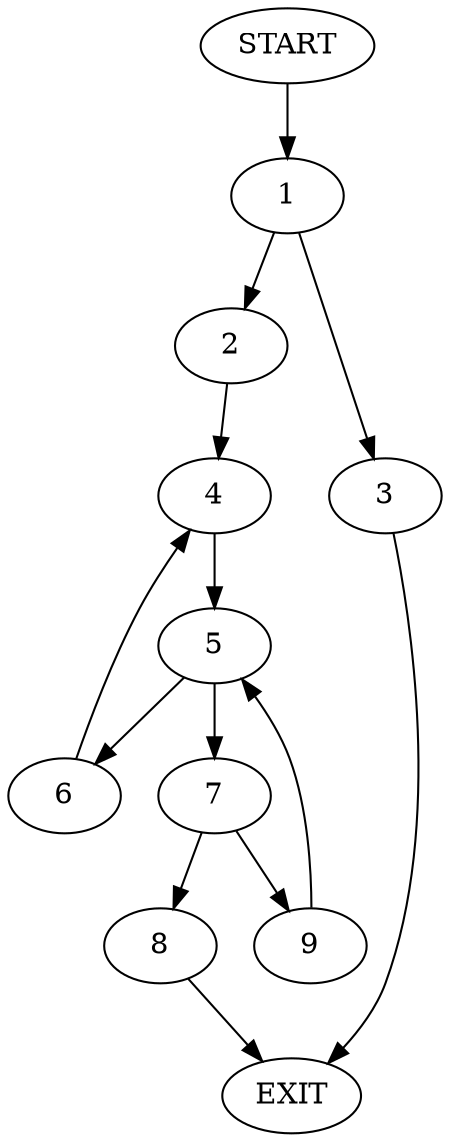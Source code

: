 digraph {
0 [label="START"]
10 [label="EXIT"]
0 -> 1
1 -> 2
1 -> 3
3 -> 10
2 -> 4
4 -> 5
5 -> 6
5 -> 7
6 -> 4
7 -> 8
7 -> 9
8 -> 10
9 -> 5
}
